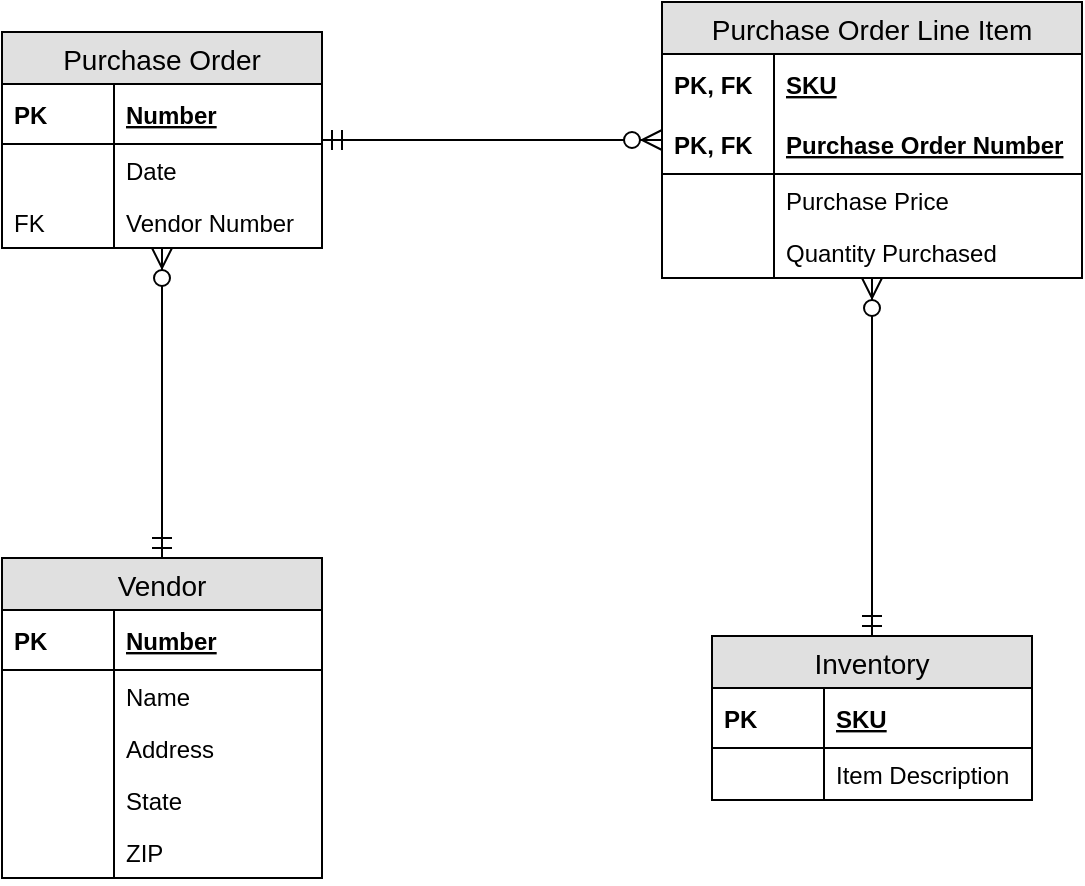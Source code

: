 <mxfile version="10.6.0" type="device"><diagram name="Page-1" id="0"><mxGraphModel dx="1394" dy="806" grid="1" gridSize="10" guides="1" tooltips="1" connect="1" arrows="1" fold="1" page="1" pageScale="1" pageWidth="850" pageHeight="1100" background="#ffffff" math="0" shadow="0"><root><mxCell id="0"/><mxCell id="1" parent="0"/><mxCell id="1wsIiDk1vhr1hatILh8A-51" value="Purchase Order Line Item" style="swimlane;fontStyle=0;childLayout=stackLayout;horizontal=1;startSize=26;fillColor=#e0e0e0;horizontalStack=0;resizeParent=1;resizeParentMax=0;resizeLast=0;collapsible=1;marginBottom=0;swimlaneFillColor=#ffffff;align=center;fontSize=14;" vertex="1" parent="1"><mxGeometry x="490" y="186" width="210" height="138" as="geometry"/></mxCell><mxCell id="1wsIiDk1vhr1hatILh8A-52" value="SKU" style="shape=partialRectangle;top=0;left=0;right=0;bottom=0;align=left;verticalAlign=middle;fillColor=none;spacingLeft=60;spacingRight=4;overflow=hidden;rotatable=0;points=[[0,0.5],[1,0.5]];portConstraint=eastwest;dropTarget=0;fontStyle=5;fontSize=12;" vertex="1" parent="1wsIiDk1vhr1hatILh8A-51"><mxGeometry y="26" width="210" height="30" as="geometry"/></mxCell><mxCell id="1wsIiDk1vhr1hatILh8A-53" value="PK, FK" style="shape=partialRectangle;fontStyle=1;top=0;left=0;bottom=0;fillColor=none;align=left;verticalAlign=middle;spacingLeft=4;spacingRight=4;overflow=hidden;rotatable=0;points=[];portConstraint=eastwest;part=1;fontSize=12;" vertex="1" connectable="0" parent="1wsIiDk1vhr1hatILh8A-52"><mxGeometry width="56" height="30" as="geometry"/></mxCell><mxCell id="1wsIiDk1vhr1hatILh8A-143" value="Purchase Order Number" style="shape=partialRectangle;top=0;left=0;right=0;bottom=1;align=left;verticalAlign=middle;fillColor=none;spacingLeft=60;spacingRight=4;overflow=hidden;rotatable=0;points=[[0,0.5],[1,0.5]];portConstraint=eastwest;dropTarget=0;fontStyle=5;fontSize=12;" vertex="1" parent="1wsIiDk1vhr1hatILh8A-51"><mxGeometry y="56" width="210" height="30" as="geometry"/></mxCell><mxCell id="1wsIiDk1vhr1hatILh8A-144" value="PK, FK" style="shape=partialRectangle;fontStyle=1;top=0;left=0;bottom=0;fillColor=none;align=left;verticalAlign=middle;spacingLeft=4;spacingRight=4;overflow=hidden;rotatable=0;points=[];portConstraint=eastwest;part=1;fontSize=12;" vertex="1" connectable="0" parent="1wsIiDk1vhr1hatILh8A-143"><mxGeometry width="56" height="30" as="geometry"/></mxCell><mxCell id="1wsIiDk1vhr1hatILh8A-60" value="Purchase Price" style="shape=partialRectangle;top=0;left=0;right=0;bottom=0;align=left;verticalAlign=top;fillColor=none;spacingLeft=60;spacingRight=4;overflow=hidden;rotatable=0;points=[[0,0.5],[1,0.5]];portConstraint=eastwest;dropTarget=0;fontSize=12;" vertex="1" parent="1wsIiDk1vhr1hatILh8A-51"><mxGeometry y="86" width="210" height="26" as="geometry"/></mxCell><mxCell id="1wsIiDk1vhr1hatILh8A-61" value="" style="shape=partialRectangle;top=0;left=0;bottom=0;fillColor=none;align=left;verticalAlign=top;spacingLeft=4;spacingRight=4;overflow=hidden;rotatable=0;points=[];portConstraint=eastwest;part=1;fontSize=12;" vertex="1" connectable="0" parent="1wsIiDk1vhr1hatILh8A-60"><mxGeometry width="56" height="26" as="geometry"/></mxCell><mxCell id="1wsIiDk1vhr1hatILh8A-62" value="Quantity Purchased" style="shape=partialRectangle;top=0;left=0;right=0;bottom=0;align=left;verticalAlign=top;fillColor=none;spacingLeft=60;spacingRight=4;overflow=hidden;rotatable=0;points=[[0,0.5],[1,0.5]];portConstraint=eastwest;dropTarget=0;fontSize=12;" vertex="1" parent="1wsIiDk1vhr1hatILh8A-51"><mxGeometry y="112" width="210" height="26" as="geometry"/></mxCell><mxCell id="1wsIiDk1vhr1hatILh8A-63" value="" style="shape=partialRectangle;top=0;left=0;bottom=0;fillColor=none;align=left;verticalAlign=top;spacingLeft=4;spacingRight=4;overflow=hidden;rotatable=0;points=[];portConstraint=eastwest;part=1;fontSize=12;" vertex="1" connectable="0" parent="1wsIiDk1vhr1hatILh8A-62"><mxGeometry width="56" height="26" as="geometry"/></mxCell><mxCell id="1wsIiDk1vhr1hatILh8A-147" style="edgeStyle=orthogonalEdgeStyle;rounded=0;orthogonalLoop=1;jettySize=auto;html=1;startArrow=ERmandOne;startFill=0;startSize=8;endArrow=ERzeroToMany;endFill=1;endSize=8;" edge="1" parent="1" source="1wsIiDk1vhr1hatILh8A-74" target="1wsIiDk1vhr1hatILh8A-120"><mxGeometry relative="1" as="geometry"/></mxCell><mxCell id="1wsIiDk1vhr1hatILh8A-74" value="Vendor" style="swimlane;fontStyle=0;childLayout=stackLayout;horizontal=1;startSize=26;fillColor=#e0e0e0;horizontalStack=0;resizeParent=1;resizeParentMax=0;resizeLast=0;collapsible=1;marginBottom=0;swimlaneFillColor=#ffffff;align=center;fontSize=14;" vertex="1" parent="1"><mxGeometry x="160" y="464" width="160" height="160" as="geometry"/></mxCell><mxCell id="1wsIiDk1vhr1hatILh8A-75" value="Number" style="shape=partialRectangle;top=0;left=0;right=0;bottom=1;align=left;verticalAlign=middle;fillColor=none;spacingLeft=60;spacingRight=4;overflow=hidden;rotatable=0;points=[[0,0.5],[1,0.5]];portConstraint=eastwest;dropTarget=0;fontStyle=5;fontSize=12;" vertex="1" parent="1wsIiDk1vhr1hatILh8A-74"><mxGeometry y="26" width="160" height="30" as="geometry"/></mxCell><mxCell id="1wsIiDk1vhr1hatILh8A-76" value="PK" style="shape=partialRectangle;fontStyle=1;top=0;left=0;bottom=0;fillColor=none;align=left;verticalAlign=middle;spacingLeft=4;spacingRight=4;overflow=hidden;rotatable=0;points=[];portConstraint=eastwest;part=1;fontSize=12;" vertex="1" connectable="0" parent="1wsIiDk1vhr1hatILh8A-75"><mxGeometry width="56" height="30" as="geometry"/></mxCell><mxCell id="1wsIiDk1vhr1hatILh8A-89" value="Name" style="shape=partialRectangle;top=0;left=0;right=0;bottom=0;align=left;verticalAlign=top;fillColor=none;spacingLeft=60;spacingRight=4;overflow=hidden;rotatable=0;points=[[0,0.5],[1,0.5]];portConstraint=eastwest;dropTarget=0;fontSize=12;" vertex="1" parent="1wsIiDk1vhr1hatILh8A-74"><mxGeometry y="56" width="160" height="26" as="geometry"/></mxCell><mxCell id="1wsIiDk1vhr1hatILh8A-90" value="" style="shape=partialRectangle;top=0;left=0;bottom=0;fillColor=none;align=left;verticalAlign=top;spacingLeft=4;spacingRight=4;overflow=hidden;rotatable=0;points=[];portConstraint=eastwest;part=1;fontSize=12;" vertex="1" connectable="0" parent="1wsIiDk1vhr1hatILh8A-89"><mxGeometry width="56" height="26" as="geometry"/></mxCell><mxCell id="1wsIiDk1vhr1hatILh8A-91" value="Address" style="shape=partialRectangle;top=0;left=0;right=0;bottom=0;align=left;verticalAlign=top;fillColor=none;spacingLeft=60;spacingRight=4;overflow=hidden;rotatable=0;points=[[0,0.5],[1,0.5]];portConstraint=eastwest;dropTarget=0;fontSize=12;" vertex="1" parent="1wsIiDk1vhr1hatILh8A-74"><mxGeometry y="82" width="160" height="26" as="geometry"/></mxCell><mxCell id="1wsIiDk1vhr1hatILh8A-92" value="" style="shape=partialRectangle;top=0;left=0;bottom=0;fillColor=none;align=left;verticalAlign=top;spacingLeft=4;spacingRight=4;overflow=hidden;rotatable=0;points=[];portConstraint=eastwest;part=1;fontSize=12;" vertex="1" connectable="0" parent="1wsIiDk1vhr1hatILh8A-91"><mxGeometry width="56" height="26" as="geometry"/></mxCell><mxCell id="1wsIiDk1vhr1hatILh8A-93" value="State" style="shape=partialRectangle;top=0;left=0;right=0;bottom=0;align=left;verticalAlign=top;fillColor=none;spacingLeft=60;spacingRight=4;overflow=hidden;rotatable=0;points=[[0,0.5],[1,0.5]];portConstraint=eastwest;dropTarget=0;fontSize=12;" vertex="1" parent="1wsIiDk1vhr1hatILh8A-74"><mxGeometry y="108" width="160" height="26" as="geometry"/></mxCell><mxCell id="1wsIiDk1vhr1hatILh8A-94" value="" style="shape=partialRectangle;top=0;left=0;bottom=0;fillColor=none;align=left;verticalAlign=top;spacingLeft=4;spacingRight=4;overflow=hidden;rotatable=0;points=[];portConstraint=eastwest;part=1;fontSize=12;" vertex="1" connectable="0" parent="1wsIiDk1vhr1hatILh8A-93"><mxGeometry width="56" height="26" as="geometry"/></mxCell><mxCell id="1wsIiDk1vhr1hatILh8A-95" value="ZIP" style="shape=partialRectangle;top=0;left=0;right=0;bottom=0;align=left;verticalAlign=top;fillColor=none;spacingLeft=60;spacingRight=4;overflow=hidden;rotatable=0;points=[[0,0.5],[1,0.5]];portConstraint=eastwest;dropTarget=0;fontSize=12;" vertex="1" parent="1wsIiDk1vhr1hatILh8A-74"><mxGeometry y="134" width="160" height="26" as="geometry"/></mxCell><mxCell id="1wsIiDk1vhr1hatILh8A-96" value="" style="shape=partialRectangle;top=0;left=0;bottom=0;fillColor=none;align=left;verticalAlign=top;spacingLeft=4;spacingRight=4;overflow=hidden;rotatable=0;points=[];portConstraint=eastwest;part=1;fontSize=12;" vertex="1" connectable="0" parent="1wsIiDk1vhr1hatILh8A-95"><mxGeometry width="56" height="26" as="geometry"/></mxCell><mxCell id="1wsIiDk1vhr1hatILh8A-146" style="edgeStyle=orthogonalEdgeStyle;rounded=0;orthogonalLoop=1;jettySize=auto;html=1;startArrow=ERmandOne;startFill=0;startSize=8;endArrow=ERzeroToMany;endFill=1;endSize=8;" edge="1" parent="1" source="1wsIiDk1vhr1hatILh8A-97" target="1wsIiDk1vhr1hatILh8A-51"><mxGeometry relative="1" as="geometry"/></mxCell><mxCell id="1wsIiDk1vhr1hatILh8A-97" value="Inventory" style="swimlane;fontStyle=0;childLayout=stackLayout;horizontal=1;startSize=26;fillColor=#e0e0e0;horizontalStack=0;resizeParent=1;resizeParentMax=0;resizeLast=0;collapsible=1;marginBottom=0;swimlaneFillColor=#ffffff;align=center;fontSize=14;" vertex="1" parent="1"><mxGeometry x="515" y="503" width="160" height="82" as="geometry"/></mxCell><mxCell id="1wsIiDk1vhr1hatILh8A-98" value="SKU" style="shape=partialRectangle;top=0;left=0;right=0;bottom=1;align=left;verticalAlign=middle;fillColor=none;spacingLeft=60;spacingRight=4;overflow=hidden;rotatable=0;points=[[0,0.5],[1,0.5]];portConstraint=eastwest;dropTarget=0;fontStyle=5;fontSize=12;" vertex="1" parent="1wsIiDk1vhr1hatILh8A-97"><mxGeometry y="26" width="160" height="30" as="geometry"/></mxCell><mxCell id="1wsIiDk1vhr1hatILh8A-99" value="PK" style="shape=partialRectangle;fontStyle=1;top=0;left=0;bottom=0;fillColor=none;align=left;verticalAlign=middle;spacingLeft=4;spacingRight=4;overflow=hidden;rotatable=0;points=[];portConstraint=eastwest;part=1;fontSize=12;" vertex="1" connectable="0" parent="1wsIiDk1vhr1hatILh8A-98"><mxGeometry width="56" height="30" as="geometry"/></mxCell><mxCell id="1wsIiDk1vhr1hatILh8A-100" value="Item Description" style="shape=partialRectangle;top=0;left=0;right=0;bottom=0;align=left;verticalAlign=top;fillColor=none;spacingLeft=60;spacingRight=4;overflow=hidden;rotatable=0;points=[[0,0.5],[1,0.5]];portConstraint=eastwest;dropTarget=0;fontSize=12;" vertex="1" parent="1wsIiDk1vhr1hatILh8A-97"><mxGeometry y="56" width="160" height="26" as="geometry"/></mxCell><mxCell id="1wsIiDk1vhr1hatILh8A-101" value="" style="shape=partialRectangle;top=0;left=0;bottom=0;fillColor=none;align=left;verticalAlign=top;spacingLeft=4;spacingRight=4;overflow=hidden;rotatable=0;points=[];portConstraint=eastwest;part=1;fontSize=12;" vertex="1" connectable="0" parent="1wsIiDk1vhr1hatILh8A-100"><mxGeometry width="56" height="26" as="geometry"/></mxCell><mxCell id="1wsIiDk1vhr1hatILh8A-145" style="edgeStyle=orthogonalEdgeStyle;rounded=0;orthogonalLoop=1;jettySize=auto;html=1;endSize=8;startSize=8;startArrow=ERmandOne;startFill=0;endArrow=ERzeroToMany;endFill=1;" edge="1" parent="1" source="1wsIiDk1vhr1hatILh8A-120" target="1wsIiDk1vhr1hatILh8A-51"><mxGeometry relative="1" as="geometry"/></mxCell><mxCell id="1wsIiDk1vhr1hatILh8A-120" value="Purchase Order" style="swimlane;fontStyle=0;childLayout=stackLayout;horizontal=1;startSize=26;fillColor=#e0e0e0;horizontalStack=0;resizeParent=1;resizeParentMax=0;resizeLast=0;collapsible=1;marginBottom=0;swimlaneFillColor=#ffffff;align=center;fontSize=14;" vertex="1" parent="1"><mxGeometry x="160" y="201" width="160" height="108" as="geometry"/></mxCell><mxCell id="1wsIiDk1vhr1hatILh8A-121" value="Number" style="shape=partialRectangle;top=0;left=0;right=0;bottom=1;align=left;verticalAlign=middle;fillColor=none;spacingLeft=60;spacingRight=4;overflow=hidden;rotatable=0;points=[[0,0.5],[1,0.5]];portConstraint=eastwest;dropTarget=0;fontStyle=5;fontSize=12;" vertex="1" parent="1wsIiDk1vhr1hatILh8A-120"><mxGeometry y="26" width="160" height="30" as="geometry"/></mxCell><mxCell id="1wsIiDk1vhr1hatILh8A-122" value="PK" style="shape=partialRectangle;fontStyle=1;top=0;left=0;bottom=0;fillColor=none;align=left;verticalAlign=middle;spacingLeft=4;spacingRight=4;overflow=hidden;rotatable=0;points=[];portConstraint=eastwest;part=1;fontSize=12;" vertex="1" connectable="0" parent="1wsIiDk1vhr1hatILh8A-121"><mxGeometry width="56" height="30" as="geometry"/></mxCell><mxCell id="1wsIiDk1vhr1hatILh8A-127" value="Date" style="shape=partialRectangle;top=0;left=0;right=0;bottom=0;align=left;verticalAlign=top;fillColor=none;spacingLeft=60;spacingRight=4;overflow=hidden;rotatable=0;points=[[0,0.5],[1,0.5]];portConstraint=eastwest;dropTarget=0;fontSize=12;" vertex="1" parent="1wsIiDk1vhr1hatILh8A-120"><mxGeometry y="56" width="160" height="26" as="geometry"/></mxCell><mxCell id="1wsIiDk1vhr1hatILh8A-128" value="" style="shape=partialRectangle;top=0;left=0;bottom=0;fillColor=none;align=left;verticalAlign=top;spacingLeft=4;spacingRight=4;overflow=hidden;rotatable=0;points=[];portConstraint=eastwest;part=1;fontSize=12;" vertex="1" connectable="0" parent="1wsIiDk1vhr1hatILh8A-127"><mxGeometry width="56" height="26" as="geometry"/></mxCell><mxCell id="1wsIiDk1vhr1hatILh8A-133" value="Vendor Number" style="shape=partialRectangle;top=0;left=0;right=0;bottom=0;align=left;verticalAlign=top;fillColor=none;spacingLeft=60;spacingRight=4;overflow=hidden;rotatable=0;points=[[0,0.5],[1,0.5]];portConstraint=eastwest;dropTarget=0;fontSize=12;" vertex="1" parent="1wsIiDk1vhr1hatILh8A-120"><mxGeometry y="82" width="160" height="26" as="geometry"/></mxCell><mxCell id="1wsIiDk1vhr1hatILh8A-134" value="FK" style="shape=partialRectangle;top=0;left=0;bottom=0;fillColor=none;align=left;verticalAlign=top;spacingLeft=4;spacingRight=4;overflow=hidden;rotatable=0;points=[];portConstraint=eastwest;part=1;fontSize=12;" vertex="1" connectable="0" parent="1wsIiDk1vhr1hatILh8A-133"><mxGeometry width="56" height="26" as="geometry"/></mxCell></root></mxGraphModel></diagram></mxfile>